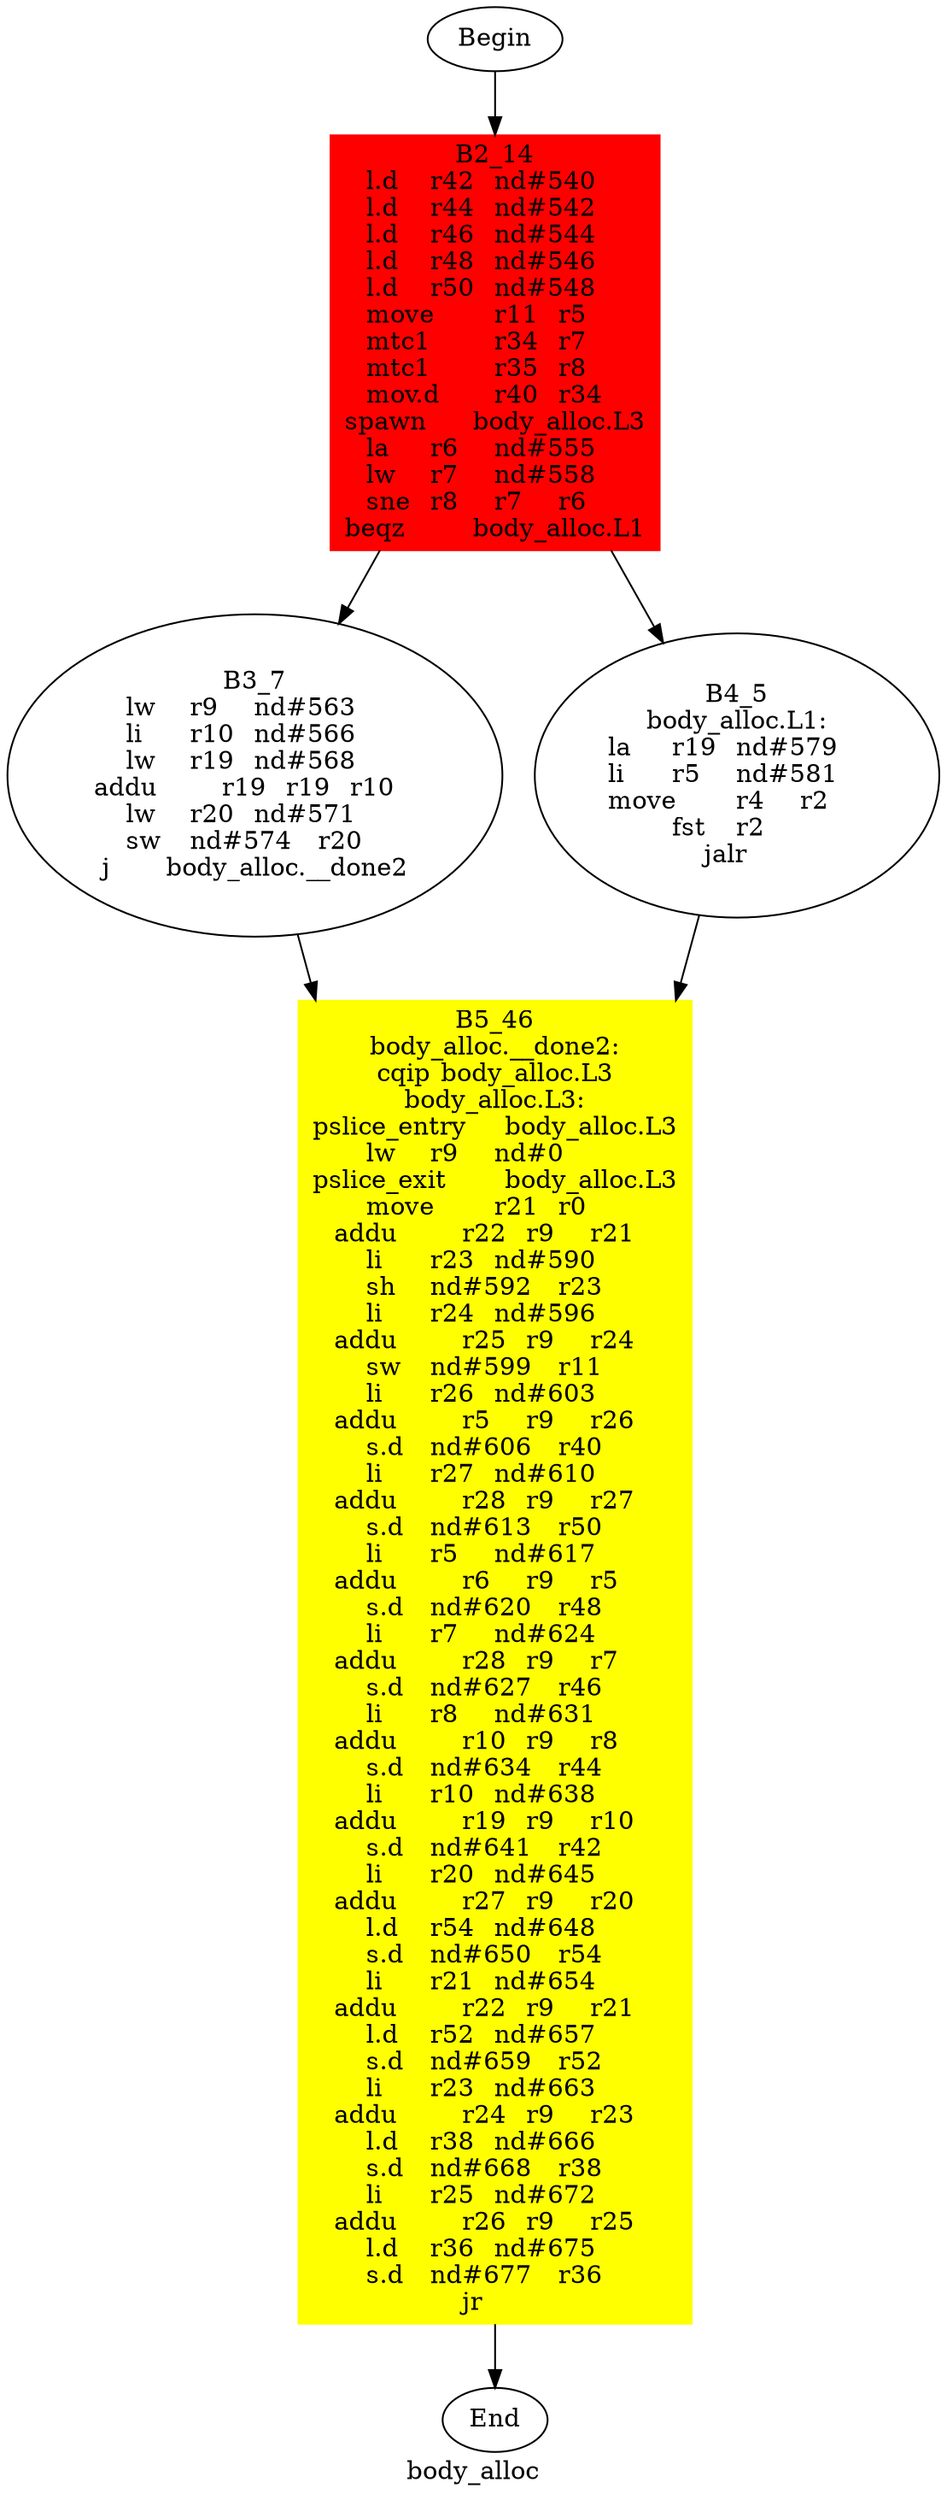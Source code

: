 digraph G{
	label = "body_alloc"	style = "dashed";
	color = purple;
	Node0 [label = "Begin"];
	Node0 -> {Node2 }
	Node1 [label = "End"];
	Node1 -> {}
	Node2 [label = "B2_14\nl.d	r42	nd#540	\nl.d	r44	nd#542	\nl.d	r46	nd#544	\nl.d	r48	nd#546	\nl.d	r50	nd#548	\nmove	r11	r5	\nmtc1	r34	r7	\nmtc1	r35	r8	\nmov.d	r40	r34	\nspawn	body_alloc.L3\nla	r6	nd#555	\nlw	r7	nd#558	\nsne	r8	r7	r6	\nbeqz	body_alloc.L1\n"];
	Node2 -> {Node3 Node4 }
	Node3 [label = "B3_7\nlw	r9	nd#563	\nli	r10	nd#566	\nlw	r19	nd#568	\naddu	r19	r19	r10	\nlw	r20	nd#571	\nsw	nd#574	r20	\nj	body_alloc.__done2\n"];
	Node3 -> {Node5 }
	Node4 [label = "B4_5\nbody_alloc.L1:\nla	r19	nd#579	\nli	r5	nd#581	\nmove	r4	r2	\nfst	r2	\njalr	\n"];
	Node4 -> {Node5 }
	Node5 [label = "B5_46\nbody_alloc.__done2:\ncqip	body_alloc.L3\nbody_alloc.L3:\npslice_entry	body_alloc.L3\nlw	r9	nd#0	\npslice_exit	body_alloc.L3\nmove	r21	r0	\naddu	r22	r9	r21	\nli	r23	nd#590	\nsh	nd#592	r23	\nli	r24	nd#596	\naddu	r25	r9	r24	\nsw	nd#599	r11	\nli	r26	nd#603	\naddu	r5	r9	r26	\ns.d	nd#606	r40	\nli	r27	nd#610	\naddu	r28	r9	r27	\ns.d	nd#613	r50	\nli	r5	nd#617	\naddu	r6	r9	r5	\ns.d	nd#620	r48	\nli	r7	nd#624	\naddu	r28	r9	r7	\ns.d	nd#627	r46	\nli	r8	nd#631	\naddu	r10	r9	r8	\ns.d	nd#634	r44	\nli	r10	nd#638	\naddu	r19	r9	r10	\ns.d	nd#641	r42	\nli	r20	nd#645	\naddu	r27	r9	r20	\nl.d	r54	nd#648	\ns.d	nd#650	r54	\nli	r21	nd#654	\naddu	r22	r9	r21	\nl.d	r52	nd#657	\ns.d	nd#659	r52	\nli	r23	nd#663	\naddu	r24	r9	r23	\nl.d	r38	nd#666	\ns.d	nd#668	r38	\nli	r25	nd#672	\naddu	r26	r9	r25	\nl.d	r36	nd#675	\ns.d	nd#677	r36	\njr	\n"];
	Node5 -> {Node1 }
	Node2 [shape = box ,style=filled ,color=red];
	Node5 [shape = polygon ,style=filled ,color=yellow];
}
